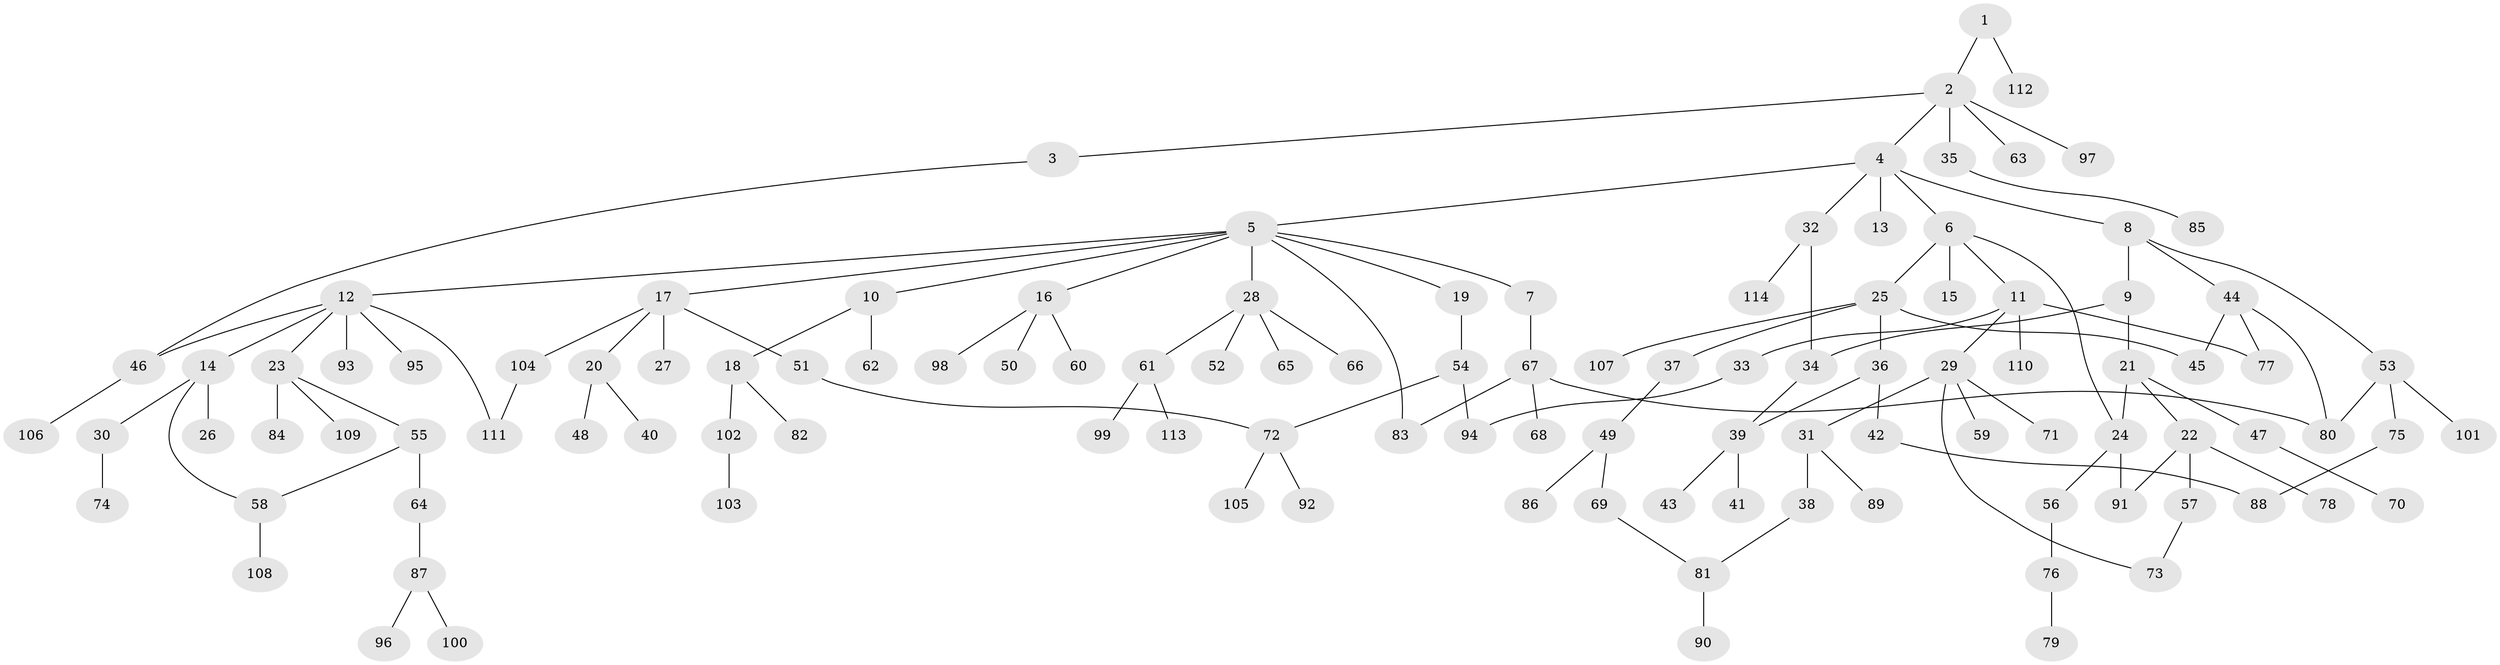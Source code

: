 // Generated by graph-tools (version 1.1) at 2025/10/02/27/25 16:10:53]
// undirected, 114 vertices, 130 edges
graph export_dot {
graph [start="1"]
  node [color=gray90,style=filled];
  1;
  2;
  3;
  4;
  5;
  6;
  7;
  8;
  9;
  10;
  11;
  12;
  13;
  14;
  15;
  16;
  17;
  18;
  19;
  20;
  21;
  22;
  23;
  24;
  25;
  26;
  27;
  28;
  29;
  30;
  31;
  32;
  33;
  34;
  35;
  36;
  37;
  38;
  39;
  40;
  41;
  42;
  43;
  44;
  45;
  46;
  47;
  48;
  49;
  50;
  51;
  52;
  53;
  54;
  55;
  56;
  57;
  58;
  59;
  60;
  61;
  62;
  63;
  64;
  65;
  66;
  67;
  68;
  69;
  70;
  71;
  72;
  73;
  74;
  75;
  76;
  77;
  78;
  79;
  80;
  81;
  82;
  83;
  84;
  85;
  86;
  87;
  88;
  89;
  90;
  91;
  92;
  93;
  94;
  95;
  96;
  97;
  98;
  99;
  100;
  101;
  102;
  103;
  104;
  105;
  106;
  107;
  108;
  109;
  110;
  111;
  112;
  113;
  114;
  1 -- 2;
  1 -- 112;
  2 -- 3;
  2 -- 4;
  2 -- 35;
  2 -- 63;
  2 -- 97;
  3 -- 46;
  4 -- 5;
  4 -- 6;
  4 -- 8;
  4 -- 13;
  4 -- 32;
  5 -- 7;
  5 -- 10;
  5 -- 12;
  5 -- 16;
  5 -- 17;
  5 -- 19;
  5 -- 28;
  5 -- 83;
  6 -- 11;
  6 -- 15;
  6 -- 25;
  6 -- 24;
  7 -- 67;
  8 -- 9;
  8 -- 44;
  8 -- 53;
  9 -- 21;
  9 -- 34;
  10 -- 18;
  10 -- 62;
  11 -- 29;
  11 -- 33;
  11 -- 110;
  11 -- 77;
  12 -- 14;
  12 -- 23;
  12 -- 93;
  12 -- 95;
  12 -- 111;
  12 -- 46;
  14 -- 26;
  14 -- 30;
  14 -- 58;
  16 -- 50;
  16 -- 60;
  16 -- 98;
  17 -- 20;
  17 -- 27;
  17 -- 51;
  17 -- 104;
  18 -- 82;
  18 -- 102;
  19 -- 54;
  20 -- 40;
  20 -- 48;
  21 -- 22;
  21 -- 24;
  21 -- 47;
  22 -- 57;
  22 -- 78;
  22 -- 91;
  23 -- 55;
  23 -- 84;
  23 -- 109;
  24 -- 56;
  24 -- 91;
  25 -- 36;
  25 -- 37;
  25 -- 107;
  25 -- 45;
  28 -- 52;
  28 -- 61;
  28 -- 65;
  28 -- 66;
  29 -- 31;
  29 -- 59;
  29 -- 71;
  29 -- 73;
  30 -- 74;
  31 -- 38;
  31 -- 89;
  32 -- 34;
  32 -- 114;
  33 -- 94;
  34 -- 39;
  35 -- 85;
  36 -- 39;
  36 -- 42;
  37 -- 49;
  38 -- 81;
  39 -- 41;
  39 -- 43;
  42 -- 88;
  44 -- 45;
  44 -- 77;
  44 -- 80;
  46 -- 106;
  47 -- 70;
  49 -- 69;
  49 -- 86;
  51 -- 72;
  53 -- 75;
  53 -- 101;
  53 -- 80;
  54 -- 72;
  54 -- 94;
  55 -- 64;
  55 -- 58;
  56 -- 76;
  57 -- 73;
  58 -- 108;
  61 -- 99;
  61 -- 113;
  64 -- 87;
  67 -- 68;
  67 -- 80;
  67 -- 83;
  69 -- 81;
  72 -- 92;
  72 -- 105;
  75 -- 88;
  76 -- 79;
  81 -- 90;
  87 -- 96;
  87 -- 100;
  102 -- 103;
  104 -- 111;
}
